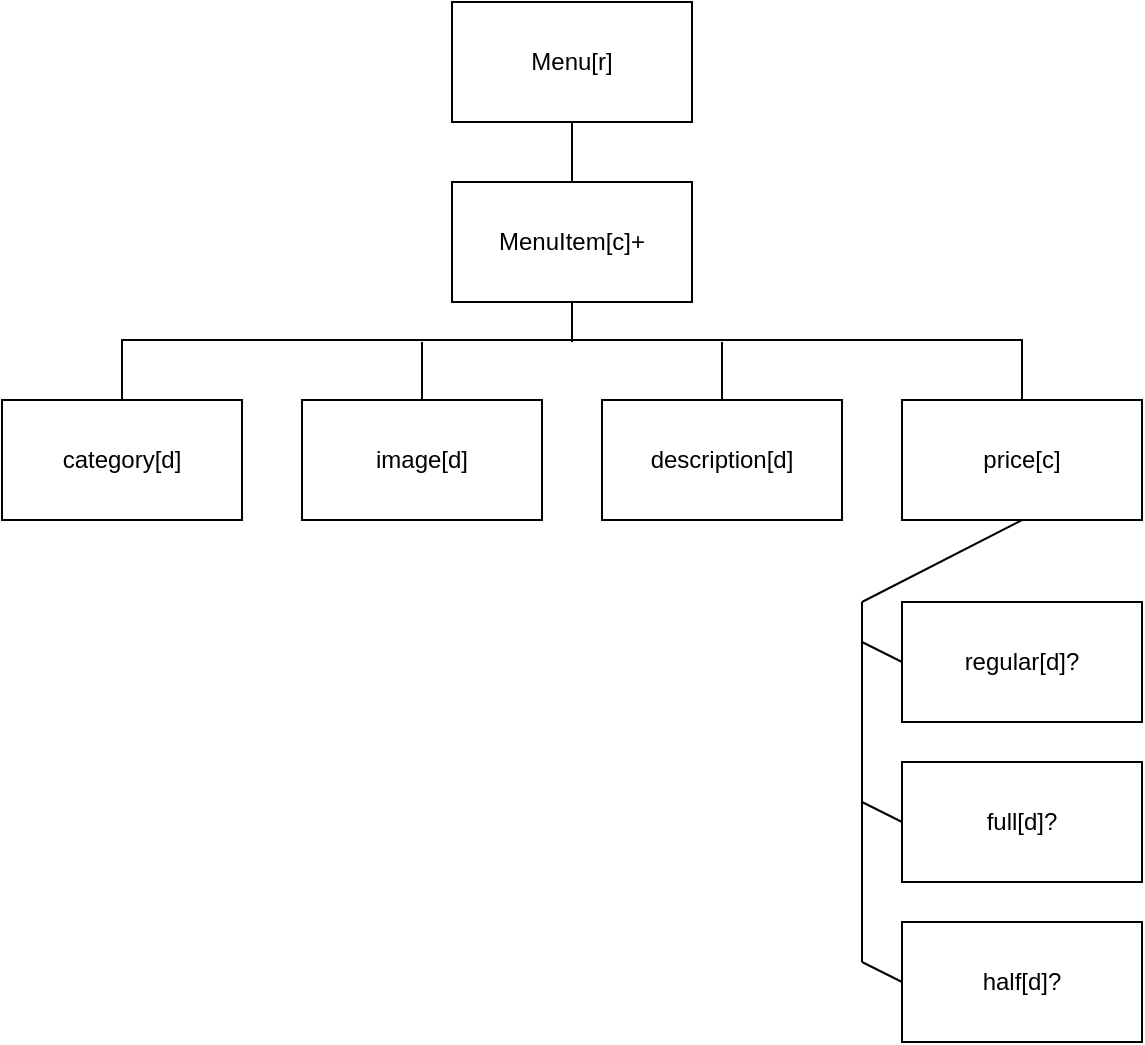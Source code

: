<mxfile version="17.4.0" type="device"><diagram id="8F76VT5T0i5JjDv1nwm6" name="Page-1"><mxGraphModel dx="723" dy="407" grid="1" gridSize="10" guides="1" tooltips="1" connect="1" arrows="1" fold="1" page="1" pageScale="1" pageWidth="850" pageHeight="1100" math="0" shadow="0"><root><mxCell id="0"/><mxCell id="1" parent="0"/><mxCell id="rJAp2QJ45Z9PbOwbzAL1-1" value="Menu[r]" style="rounded=0;whiteSpace=wrap;html=1;" vertex="1" parent="1"><mxGeometry x="365" y="90" width="120" height="60" as="geometry"/></mxCell><mxCell id="rJAp2QJ45Z9PbOwbzAL1-2" value="MenuItem[c]+" style="rounded=0;whiteSpace=wrap;html=1;" vertex="1" parent="1"><mxGeometry x="365" y="180" width="120" height="60" as="geometry"/></mxCell><mxCell id="rJAp2QJ45Z9PbOwbzAL1-3" value="category[d]" style="rounded=0;whiteSpace=wrap;html=1;" vertex="1" parent="1"><mxGeometry x="140" y="289" width="120" height="60" as="geometry"/></mxCell><mxCell id="rJAp2QJ45Z9PbOwbzAL1-4" value="image[d]" style="rounded=0;whiteSpace=wrap;html=1;" vertex="1" parent="1"><mxGeometry x="290" y="289" width="120" height="60" as="geometry"/></mxCell><mxCell id="rJAp2QJ45Z9PbOwbzAL1-5" value="description[d]" style="rounded=0;whiteSpace=wrap;html=1;" vertex="1" parent="1"><mxGeometry x="440" y="289" width="120" height="60" as="geometry"/></mxCell><mxCell id="rJAp2QJ45Z9PbOwbzAL1-6" value="price[c]" style="rounded=0;whiteSpace=wrap;html=1;" vertex="1" parent="1"><mxGeometry x="590" y="289" width="120" height="60" as="geometry"/></mxCell><mxCell id="rJAp2QJ45Z9PbOwbzAL1-9" value="" style="endArrow=none;html=1;rounded=0;exitX=0.5;exitY=1;exitDx=0;exitDy=0;entryX=0.5;entryY=0;entryDx=0;entryDy=0;" edge="1" parent="1" source="rJAp2QJ45Z9PbOwbzAL1-1" target="rJAp2QJ45Z9PbOwbzAL1-2"><mxGeometry width="50" height="50" relative="1" as="geometry"><mxPoint x="130" y="190" as="sourcePoint"/><mxPoint x="180" y="140" as="targetPoint"/></mxGeometry></mxCell><mxCell id="rJAp2QJ45Z9PbOwbzAL1-10" value="" style="endArrow=none;html=1;rounded=0;exitX=0.5;exitY=0;exitDx=0;exitDy=0;entryX=0.5;entryY=0;entryDx=0;entryDy=0;" edge="1" parent="1" source="rJAp2QJ45Z9PbOwbzAL1-3" target="rJAp2QJ45Z9PbOwbzAL1-6"><mxGeometry width="50" height="50" relative="1" as="geometry"><mxPoint x="140" y="209" as="sourcePoint"/><mxPoint x="190" y="159" as="targetPoint"/><Array as="points"><mxPoint x="200" y="259"/><mxPoint x="650" y="259"/></Array></mxGeometry></mxCell><mxCell id="rJAp2QJ45Z9PbOwbzAL1-11" value="" style="endArrow=none;html=1;rounded=0;exitX=0.5;exitY=0;exitDx=0;exitDy=0;" edge="1" parent="1" source="rJAp2QJ45Z9PbOwbzAL1-5"><mxGeometry width="50" height="50" relative="1" as="geometry"><mxPoint x="150" y="210" as="sourcePoint"/><mxPoint x="500" y="260" as="targetPoint"/></mxGeometry></mxCell><mxCell id="rJAp2QJ45Z9PbOwbzAL1-12" value="" style="endArrow=none;html=1;rounded=0;entryX=0.5;entryY=0;entryDx=0;entryDy=0;" edge="1" parent="1" target="rJAp2QJ45Z9PbOwbzAL1-4"><mxGeometry width="50" height="50" relative="1" as="geometry"><mxPoint x="350" y="260" as="sourcePoint"/><mxPoint x="210" y="170" as="targetPoint"/></mxGeometry></mxCell><mxCell id="rJAp2QJ45Z9PbOwbzAL1-13" value="" style="endArrow=none;html=1;rounded=0;entryX=0.5;entryY=1;entryDx=0;entryDy=0;" edge="1" parent="1" target="rJAp2QJ45Z9PbOwbzAL1-2"><mxGeometry width="50" height="50" relative="1" as="geometry"><mxPoint x="425" y="260" as="sourcePoint"/><mxPoint x="220" y="180" as="targetPoint"/></mxGeometry></mxCell><mxCell id="rJAp2QJ45Z9PbOwbzAL1-14" value="regular[d]?" style="rounded=0;whiteSpace=wrap;html=1;" vertex="1" parent="1"><mxGeometry x="590" y="390" width="120" height="60" as="geometry"/></mxCell><mxCell id="rJAp2QJ45Z9PbOwbzAL1-15" value="&lt;span&gt;full[d]?&lt;/span&gt;" style="rounded=0;whiteSpace=wrap;html=1;" vertex="1" parent="1"><mxGeometry x="590" y="470" width="120" height="60" as="geometry"/></mxCell><mxCell id="rJAp2QJ45Z9PbOwbzAL1-16" value="&lt;span&gt;half[d]?&lt;/span&gt;" style="rounded=0;whiteSpace=wrap;html=1;" vertex="1" parent="1"><mxGeometry x="590" y="550" width="120" height="60" as="geometry"/></mxCell><mxCell id="rJAp2QJ45Z9PbOwbzAL1-17" value="" style="endArrow=none;html=1;rounded=0;entryX=0.5;entryY=1;entryDx=0;entryDy=0;" edge="1" parent="1" target="rJAp2QJ45Z9PbOwbzAL1-6"><mxGeometry width="50" height="50" relative="1" as="geometry"><mxPoint x="570" y="390" as="sourcePoint"/><mxPoint x="570" y="380" as="targetPoint"/></mxGeometry></mxCell><mxCell id="rJAp2QJ45Z9PbOwbzAL1-18" value="" style="endArrow=none;html=1;rounded=0;" edge="1" parent="1"><mxGeometry width="50" height="50" relative="1" as="geometry"><mxPoint x="570" y="570" as="sourcePoint"/><mxPoint x="570" y="390" as="targetPoint"/></mxGeometry></mxCell><mxCell id="rJAp2QJ45Z9PbOwbzAL1-19" value="" style="endArrow=none;html=1;rounded=0;exitX=0;exitY=0.5;exitDx=0;exitDy=0;" edge="1" parent="1" source="rJAp2QJ45Z9PbOwbzAL1-14"><mxGeometry width="50" height="50" relative="1" as="geometry"><mxPoint x="540" y="530" as="sourcePoint"/><mxPoint x="570" y="410" as="targetPoint"/></mxGeometry></mxCell><mxCell id="rJAp2QJ45Z9PbOwbzAL1-23" value="" style="endArrow=none;html=1;rounded=0;entryX=0;entryY=0.5;entryDx=0;entryDy=0;" edge="1" parent="1" target="rJAp2QJ45Z9PbOwbzAL1-15"><mxGeometry width="50" height="50" relative="1" as="geometry"><mxPoint x="570" y="490" as="sourcePoint"/><mxPoint x="630" y="520.0" as="targetPoint"/></mxGeometry></mxCell><mxCell id="rJAp2QJ45Z9PbOwbzAL1-24" value="" style="endArrow=none;html=1;rounded=0;exitX=0;exitY=0.5;exitDx=0;exitDy=0;" edge="1" parent="1" source="rJAp2QJ45Z9PbOwbzAL1-16"><mxGeometry width="50" height="50" relative="1" as="geometry"><mxPoint x="560" y="590" as="sourcePoint"/><mxPoint x="570" y="570" as="targetPoint"/></mxGeometry></mxCell></root></mxGraphModel></diagram></mxfile>